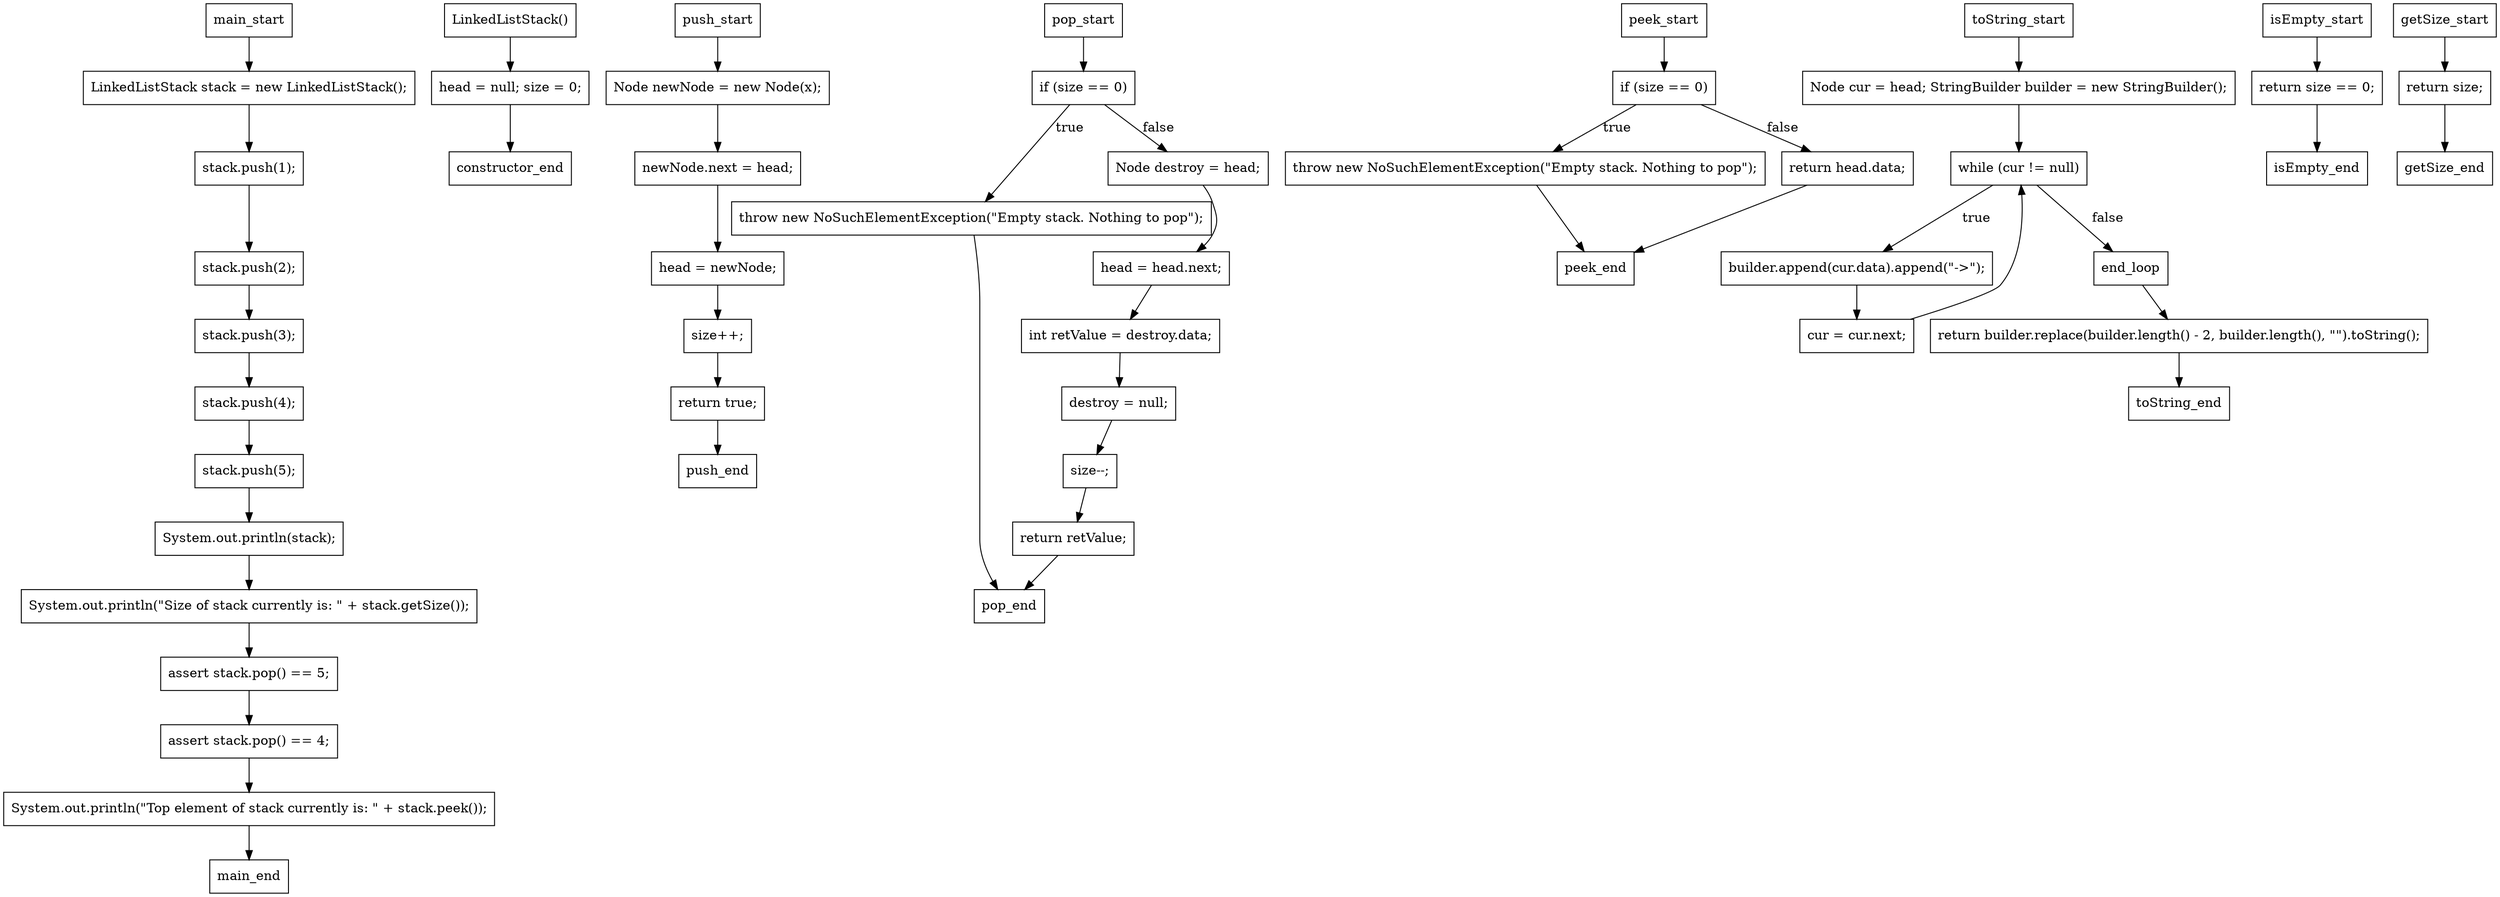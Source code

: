 digraph CFG {
    rankdir=TB;
    node [shape=box];

    // Main method
    main_start [label="main_start"];
    main_stack_init [label="LinkedListStack stack = new LinkedListStack();"];
    main_push1 [label="stack.push(1);"];
    main_push2 [label="stack.push(2);"];
    main_push3 [label="stack.push(3);"];
    main_push4 [label="stack.push(4);"];
    main_push5 [label="stack.push(5);"];
    main_print_stack [label="System.out.println(stack);"];
    main_print_size [label="System.out.println(\"Size of stack currently is: \" + stack.getSize());"];
    main_assert1 [label="assert stack.pop() == 5;"];
    main_assert2 [label="assert stack.pop() == 4;"];
    main_print_peek [label="System.out.println(\"Top element of stack currently is: \" + stack.peek());"];
    main_end [label="main_end"];

    main_start -> main_stack_init;
    main_stack_init -> main_push1;
    main_push1 -> main_push2;
    main_push2 -> main_push3;
    main_push3 -> main_push4;
    main_push4 -> main_push5;
    main_push5 -> main_print_stack;
    main_print_stack -> main_print_size;
    main_print_size -> main_assert1;
    main_assert1 -> main_assert2;
    main_assert2 -> main_print_peek;
    main_print_peek -> main_end;

    // LinkedListStack constructor
    constructor_start [label="LinkedListStack()"];
    constructor_init [label="head = null; size = 0;"];
    constructor_end [label="constructor_end"];

    constructor_start -> constructor_init;
    constructor_init -> constructor_end;

    // push method
    push_start [label="push_start"];
    push_new_node [label="Node newNode = new Node(x);"];
    push_set_next [label="newNode.next = head;"];
    push_set_head [label="head = newNode;"];
    push_inc_size [label="size++;"];
    push_return [label="return true;"];
    push_end [label="push_end"];

    push_start -> push_new_node;
    push_new_node -> push_set_next;
    push_set_next -> push_set_head;
    push_set_head -> push_inc_size;
    push_inc_size -> push_return;
    push_return -> push_end;

    // pop method
    pop_start [label="pop_start"];
    pop_check_empty [label="if (size == 0)"];
    pop_throw_exception [label="throw new NoSuchElementException(\"Empty stack. Nothing to pop\");"];
    pop_destroy [label="Node destroy = head;"];
    pop_set_head [label="head = head.next;"];
    pop_ret_value [label="int retValue = destroy.data;"];
    pop_clear_destroy [label="destroy = null;"];
    pop_dec_size [label="size--;"];
    pop_return [label="return retValue;"];
    pop_end [label="pop_end"];

    pop_start -> pop_check_empty;
    pop_check_empty -> pop_throw_exception [label="true"];
    pop_check_empty -> pop_destroy [label="false"];
    pop_throw_exception -> pop_end;
    pop_destroy -> pop_set_head;
    pop_set_head -> pop_ret_value;
    pop_ret_value -> pop_clear_destroy;
    pop_clear_destroy -> pop_dec_size;
    pop_dec_size -> pop_return;
    pop_return -> pop_end;

    // peek method
    peek_start [label="peek_start"];
    peek_check_empty [label="if (size == 0)"];
    peek_throw_exception [label="throw new NoSuchElementException(\"Empty stack. Nothing to pop\");"];
    peek_return [label="return head.data;"];
    peek_end [label="peek_end"];

    peek_start -> peek_check_empty;
    peek_check_empty -> peek_throw_exception [label="true"];
    peek_check_empty -> peek_return [label="false"];
    peek_throw_exception -> peek_end;
    peek_return -> peek_end;

    // toString method
    toString_start [label="toString_start"];
    toString_init [label="Node cur = head; StringBuilder builder = new StringBuilder();"];
    toString_loop_start [label="while (cur != null)"];
    toString_append [label="builder.append(cur.data).append(\"->\");"];
    toString_next [label="cur = cur.next;"];
    toString_loop_end [label="end_loop"];
    toString_replace [label="return builder.replace(builder.length() - 2, builder.length(), \"\").toString();"];
    toString_end [label="toString_end"];

    toString_start -> toString_init;
    toString_init -> toString_loop_start;
    toString_loop_start -> toString_append [label="true"];
    toString_append -> toString_next;
    toString_next -> toString_loop_start;
    toString_loop_start -> toString_loop_end [label="false"];
    toString_loop_end -> toString_replace;
    toString_replace -> toString_end;

    // isEmpty method
    isEmpty_start [label="isEmpty_start"];
    isEmpty_check [label="return size == 0;"];
    isEmpty_end [label="isEmpty_end"];

    isEmpty_start -> isEmpty_check;
    isEmpty_check -> isEmpty_end;

    // getSize method
    getSize_start [label="getSize_start"];
    getSize_return [label="return size;"];
    getSize_end [label="getSize_end"];

    getSize_start -> getSize_return;
    getSize_return -> getSize_end;
}

